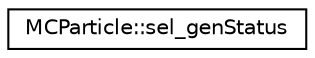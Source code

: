 digraph "Graphical Class Hierarchy"
{
 // LATEX_PDF_SIZE
  edge [fontname="Helvetica",fontsize="10",labelfontname="Helvetica",labelfontsize="10"];
  node [fontname="Helvetica",fontsize="10",shape=record];
  rankdir="LR";
  Node0 [label="MCParticle::sel_genStatus",height=0.2,width=0.4,color="black", fillcolor="white", style="filled",URL="$struct_m_c_particle_1_1sel__gen_status.html",tooltip="select MCParticles with their status"];
}
